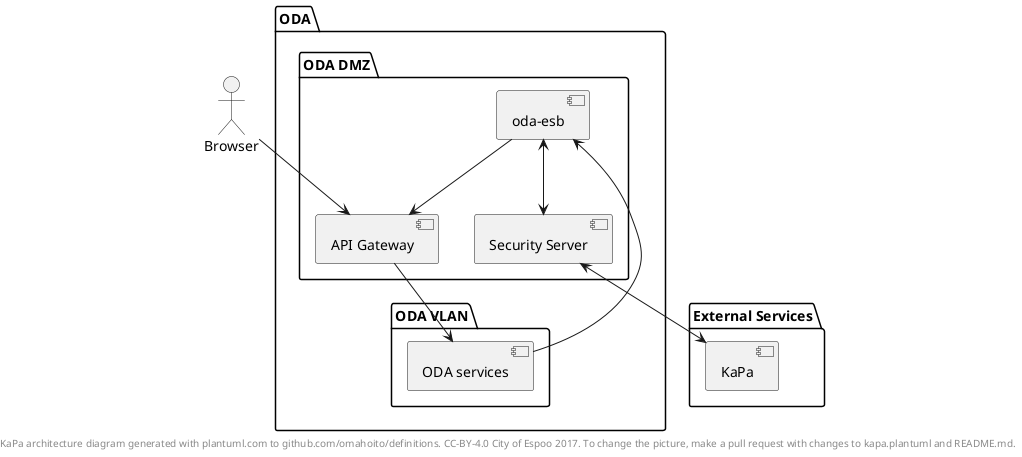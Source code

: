 @startuml
footer
KaPa architecture diagram generated with plantuml.com to github.com/omahoito/definitions. \
CC-BY-4.0 City of Espoo 2017. \
To change the picture, make a pull request with changes to kapa.plantuml and README.md.
endfooter

actor Browser

folder "External Services" {
    component KaPa
}

folder ODA {
    folder "ODA DMZ" {
        component "API Gateway" as gw
        component "oda-esb" as esb
        component "Security Server" as sec
    }
    folder "ODA VLAN" {
        component "ODA services" as x
    }
}

Browser --> gw
gw --> x

x --> esb
esb <--> sec
sec <--> KaPa
esb --> gw

@enduml
